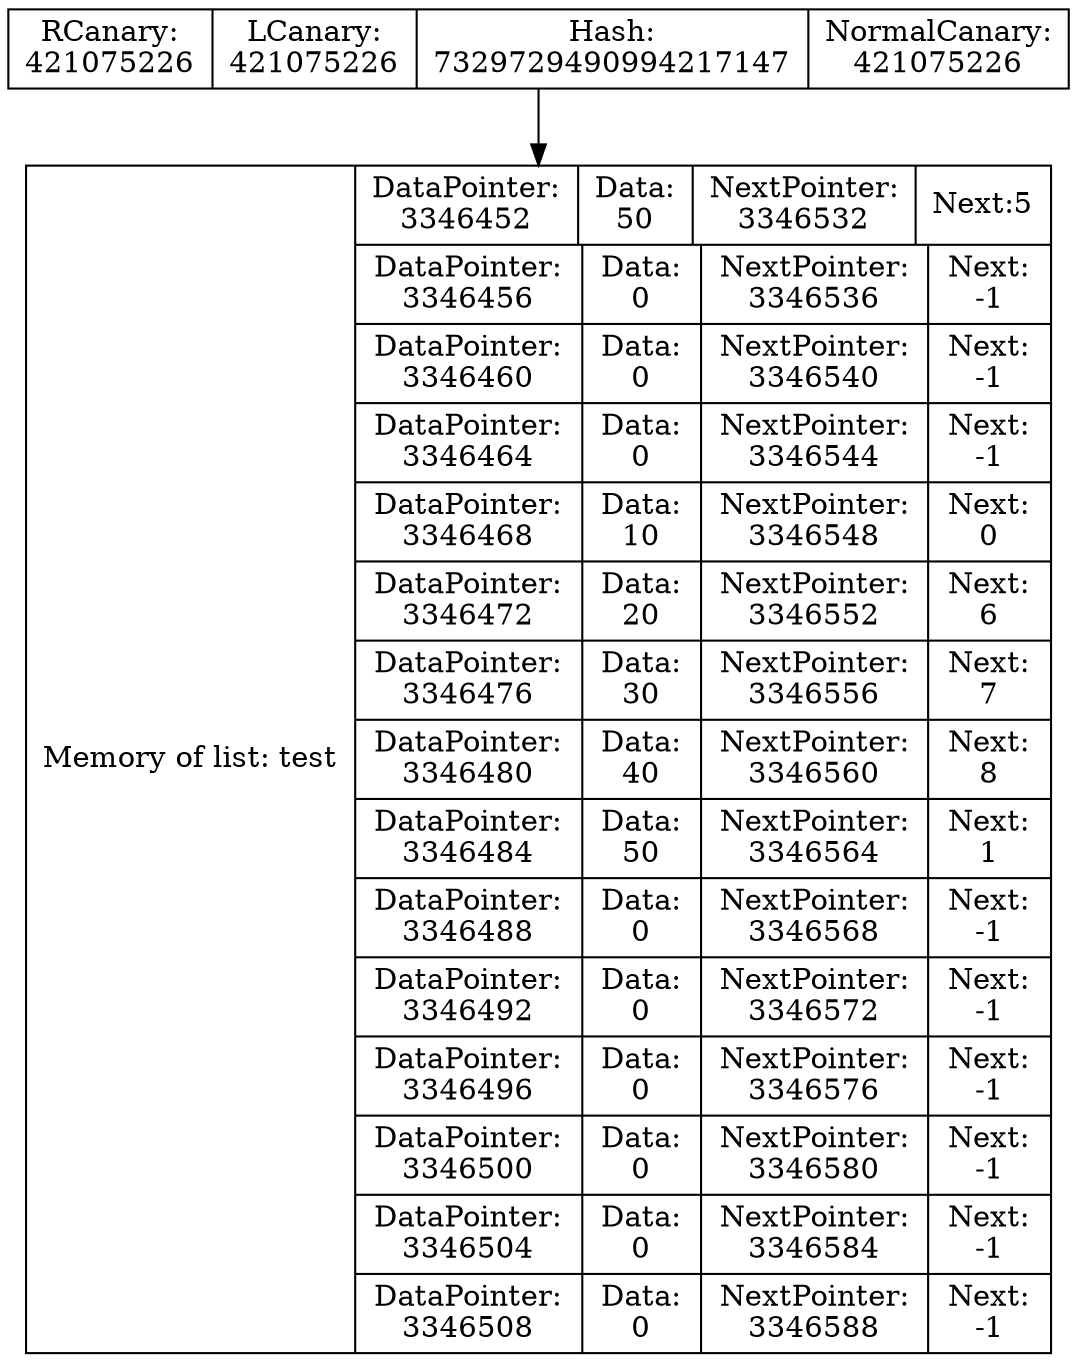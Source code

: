 digraph G{
data [shape=record,label="{Memory of list: test} | {{DataPointer:\n3346452 | Data:\n50 | NextPointer:\n3346532 | Next:
5}
| {DataPointer:\n3346456 | Data:\n0 | NextPointer:\n3346536 | Next:\n-1}
| {DataPointer:\n3346460 | Data:\n0 | NextPointer:\n3346540 | Next:\n-1}
| {DataPointer:\n3346464 | Data:\n0 | NextPointer:\n3346544 | Next:\n-1}
| {DataPointer:\n3346468 | Data:\n10 | NextPointer:\n3346548 | Next:\n0}
| {DataPointer:\n3346472 | Data:\n20 | NextPointer:\n3346552 | Next:\n6}
| {DataPointer:\n3346476 | Data:\n30 | NextPointer:\n3346556 | Next:\n7}
| {DataPointer:\n3346480 | Data:\n40 | NextPointer:\n3346560 | Next:\n8}
| {DataPointer:\n3346484 | Data:\n50 | NextPointer:\n3346564 | Next:\n1}
| {DataPointer:\n3346488 | Data:\n0 | NextPointer:\n3346568 | Next:\n-1}
| {DataPointer:\n3346492 | Data:\n0 | NextPointer:\n3346572 | Next:\n-1}
| {DataPointer:\n3346496 | Data:\n0 | NextPointer:\n3346576 | Next:\n-1}
| {DataPointer:\n3346500 | Data:\n0 | NextPointer:\n3346580 | Next:\n-1}
| {DataPointer:\n3346504 | Data:\n0 | NextPointer:\n3346584 | Next:\n-1}
| {DataPointer:\n3346508 | Data:\n0 | NextPointer:\n3346588 | Next:\n-1}
}"];
Shild [shape=record,label=" RCanary:\n421075226 | LCanary:\n421075226 | Hash:\n7329729490994217147 | NormalCanary:\n421075226"];
Shild->data
}
